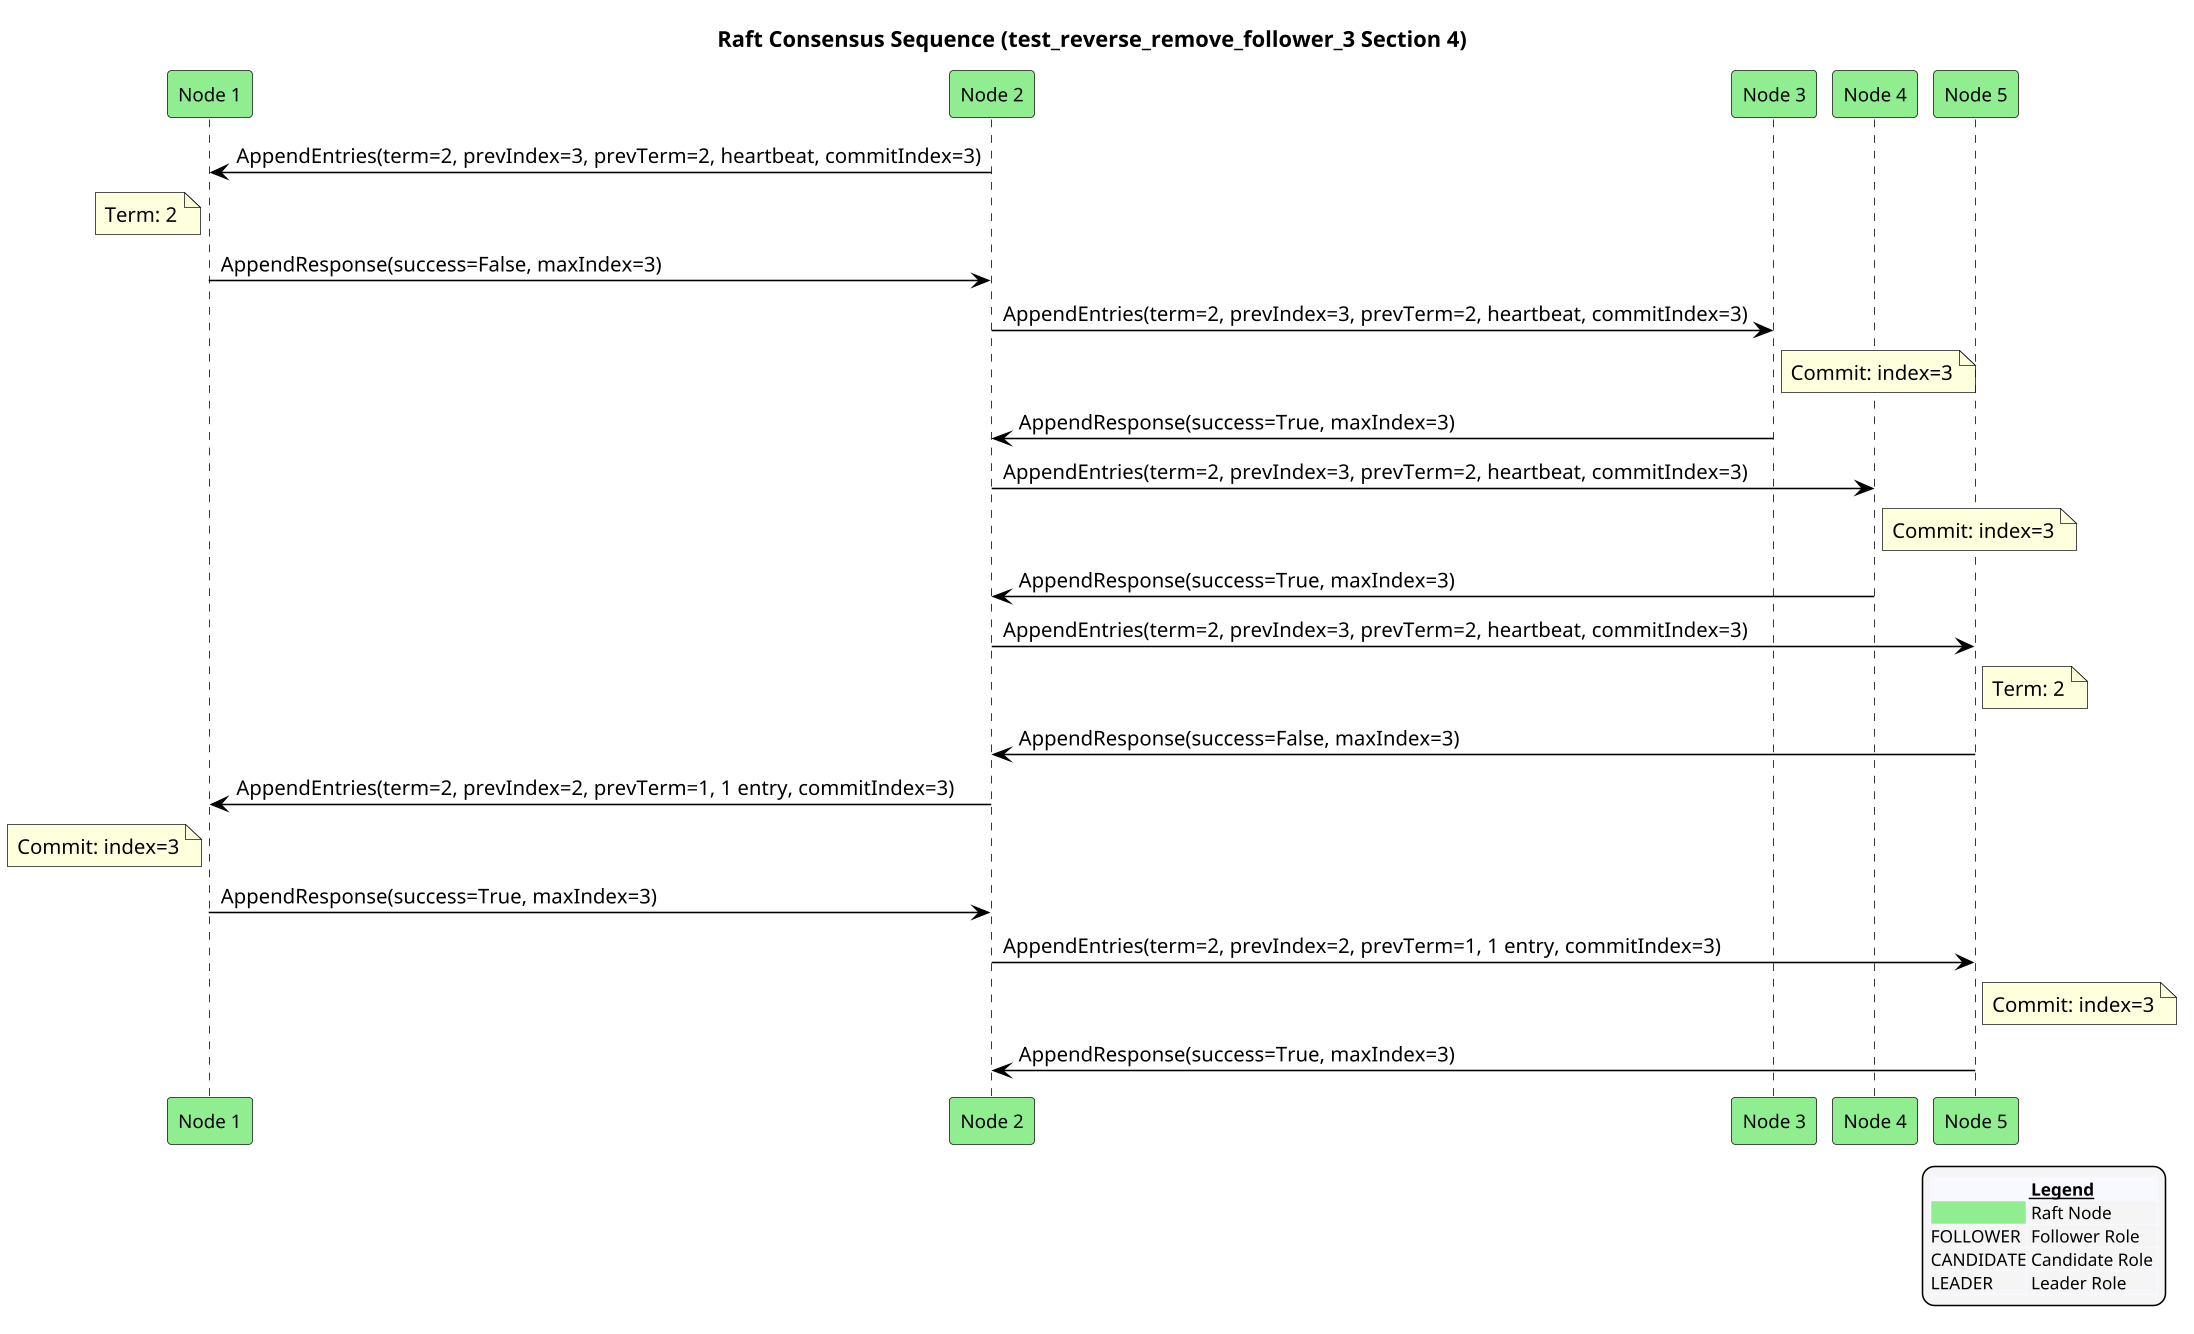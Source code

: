 @startuml
!pragma ratio 0.7
skinparam dpi 150
skinparam monochrome false
skinparam sequence {
  ArrowColor Black
  ActorBorderColor Black
  LifeLineBorderColor Black
  ParticipantFontSize 12
  Padding 10
}
skinparam legend {
  BackgroundColor #F5F5F5
  FontSize 11
}
title Raft Consensus Sequence (test_reverse_remove_follower_3 Section 4)

participant "Node 1" as n1 order 10 #Lightgreen
participant "Node 2" as n2 order 20 #Lightgreen
participant "Node 3" as n3 order 30 #Lightgreen
participant "Node 4" as n4 order 40 #Lightgreen
participant "Node 5" as n5 order 50 #Lightgreen
n2 -> n1: AppendEntries(term=2, prevIndex=3, prevTerm=2, heartbeat, commitIndex=3)
note left of n1: Term: 2
n1 -> n2: AppendResponse(success=False, maxIndex=3)
n2 -> n3: AppendEntries(term=2, prevIndex=3, prevTerm=2, heartbeat, commitIndex=3)
note right of n3: Commit: index=3
n3 -> n2: AppendResponse(success=True, maxIndex=3)
n2 -> n4: AppendEntries(term=2, prevIndex=3, prevTerm=2, heartbeat, commitIndex=3)
note right of n4: Commit: index=3
n4 -> n2: AppendResponse(success=True, maxIndex=3)
n2 -> n5: AppendEntries(term=2, prevIndex=3, prevTerm=2, heartbeat, commitIndex=3)
note right of n5: Term: 2
n5 -> n2: AppendResponse(success=False, maxIndex=3)
n2 -> n1: AppendEntries(term=2, prevIndex=2, prevTerm=1, 1 entry, commitIndex=3)
note left of n1: Commit: index=3
n1 -> n2: AppendResponse(success=True, maxIndex=3)
n2 -> n5: AppendEntries(term=2, prevIndex=2, prevTerm=1, 1 entry, commitIndex=3)
note right of n5: Commit: index=3
n5 -> n2: AppendResponse(success=True, maxIndex=3)

legend right
  <#GhostWhite,#GhostWhite>|      |= __Legend__ |
  |<#Lightgreen>| Raft Node |
  |FOLLOWER| Follower Role |
  |CANDIDATE| Candidate Role |
  |LEADER| Leader Role |
endlegend
@enduml
